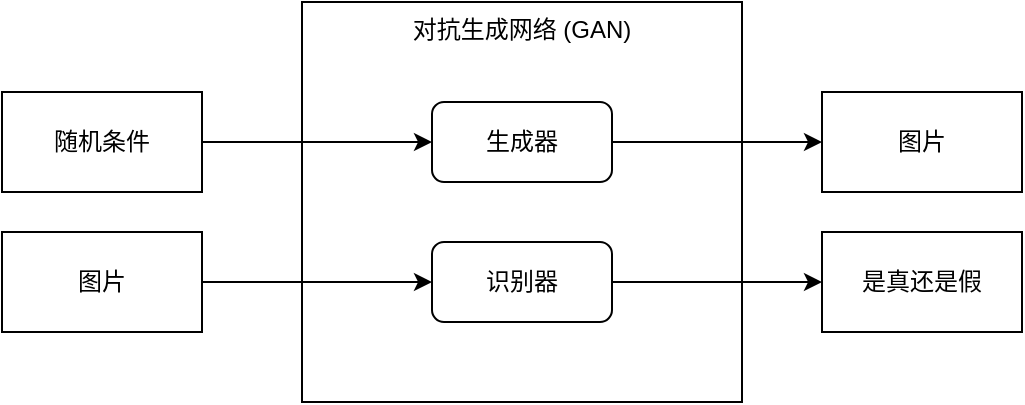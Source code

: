 <mxfile version="13.6.2" type="device"><diagram id="2Nmvi0vkkg4DJ-PwJxX-" name="Page-1"><mxGraphModel dx="1102" dy="783" grid="1" gridSize="10" guides="1" tooltips="1" connect="1" arrows="1" fold="1" page="1" pageScale="1" pageWidth="827" pageHeight="1169" math="0" shadow="0"><root><mxCell id="0"/><mxCell id="1" parent="0"/><mxCell id="dA-wKrvj0Y21Us1vJHtw-1" value="对抗生成网络 (GAN)" style="rounded=0;whiteSpace=wrap;html=1;verticalAlign=top;" vertex="1" parent="1"><mxGeometry x="280" y="200" width="220" height="200" as="geometry"/></mxCell><mxCell id="dA-wKrvj0Y21Us1vJHtw-7" style="edgeStyle=orthogonalEdgeStyle;rounded=0;orthogonalLoop=1;jettySize=auto;html=1;exitX=1;exitY=0.5;exitDx=0;exitDy=0;entryX=0;entryY=0.5;entryDx=0;entryDy=0;" edge="1" parent="1" source="dA-wKrvj0Y21Us1vJHtw-2" target="dA-wKrvj0Y21Us1vJHtw-6"><mxGeometry relative="1" as="geometry"/></mxCell><mxCell id="dA-wKrvj0Y21Us1vJHtw-2" value="生成器" style="rounded=1;whiteSpace=wrap;html=1;" vertex="1" parent="1"><mxGeometry x="345" y="250" width="90" height="40" as="geometry"/></mxCell><mxCell id="dA-wKrvj0Y21Us1vJHtw-11" style="edgeStyle=orthogonalEdgeStyle;rounded=0;orthogonalLoop=1;jettySize=auto;html=1;exitX=1;exitY=0.5;exitDx=0;exitDy=0;" edge="1" parent="1" source="dA-wKrvj0Y21Us1vJHtw-3" target="dA-wKrvj0Y21Us1vJHtw-10"><mxGeometry relative="1" as="geometry"/></mxCell><mxCell id="dA-wKrvj0Y21Us1vJHtw-3" value="识别器" style="rounded=1;whiteSpace=wrap;html=1;" vertex="1" parent="1"><mxGeometry x="345" y="320" width="90" height="40" as="geometry"/></mxCell><mxCell id="dA-wKrvj0Y21Us1vJHtw-5" style="edgeStyle=orthogonalEdgeStyle;rounded=0;orthogonalLoop=1;jettySize=auto;html=1;exitX=1;exitY=0.5;exitDx=0;exitDy=0;entryX=0;entryY=0.5;entryDx=0;entryDy=0;" edge="1" parent="1" source="dA-wKrvj0Y21Us1vJHtw-4" target="dA-wKrvj0Y21Us1vJHtw-2"><mxGeometry relative="1" as="geometry"/></mxCell><mxCell id="dA-wKrvj0Y21Us1vJHtw-4" value="随机条件" style="rounded=0;whiteSpace=wrap;html=1;" vertex="1" parent="1"><mxGeometry x="130" y="245" width="100" height="50" as="geometry"/></mxCell><mxCell id="dA-wKrvj0Y21Us1vJHtw-6" value="图片" style="rounded=0;whiteSpace=wrap;html=1;" vertex="1" parent="1"><mxGeometry x="540" y="245" width="100" height="50" as="geometry"/></mxCell><mxCell id="dA-wKrvj0Y21Us1vJHtw-9" style="edgeStyle=orthogonalEdgeStyle;rounded=0;orthogonalLoop=1;jettySize=auto;html=1;exitX=1;exitY=0.5;exitDx=0;exitDy=0;entryX=0;entryY=0.5;entryDx=0;entryDy=0;" edge="1" parent="1" source="dA-wKrvj0Y21Us1vJHtw-8" target="dA-wKrvj0Y21Us1vJHtw-3"><mxGeometry relative="1" as="geometry"/></mxCell><mxCell id="dA-wKrvj0Y21Us1vJHtw-8" value="图片" style="rounded=0;whiteSpace=wrap;html=1;" vertex="1" parent="1"><mxGeometry x="130" y="315" width="100" height="50" as="geometry"/></mxCell><mxCell id="dA-wKrvj0Y21Us1vJHtw-10" value="是真还是假" style="rounded=0;whiteSpace=wrap;html=1;" vertex="1" parent="1"><mxGeometry x="540" y="315" width="100" height="50" as="geometry"/></mxCell></root></mxGraphModel></diagram></mxfile>
